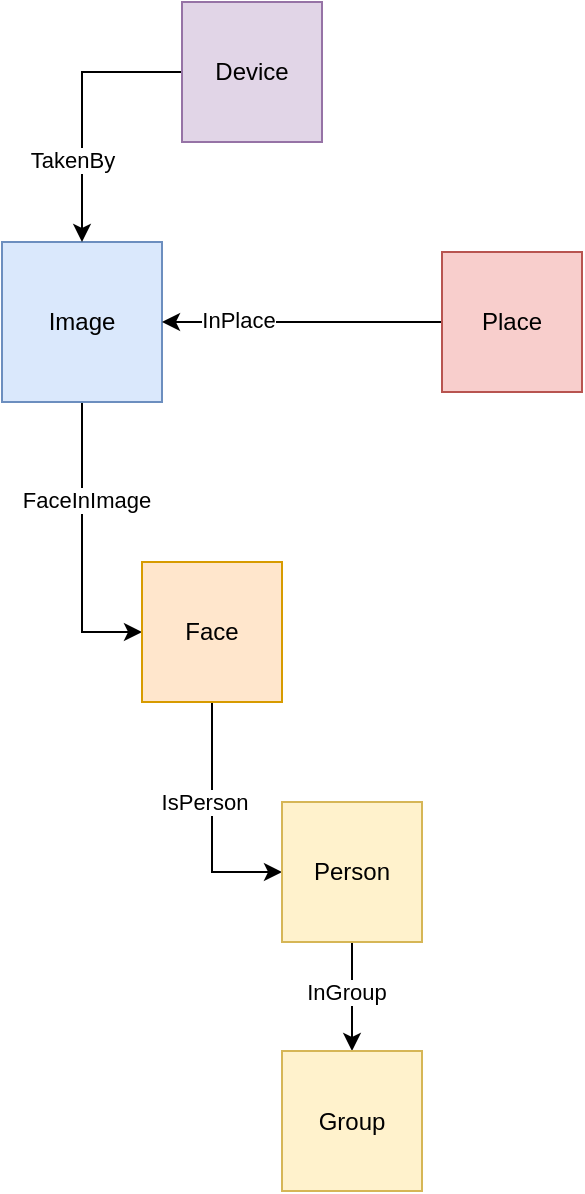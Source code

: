 <mxfile version="22.0.2" type="device">
  <diagram name="Page-1" id="Sy7QNwDMCTaARgHpOxAk">
    <mxGraphModel dx="1434" dy="785" grid="1" gridSize="10" guides="1" tooltips="1" connect="1" arrows="1" fold="1" page="1" pageScale="1" pageWidth="1654" pageHeight="1169" math="0" shadow="0">
      <root>
        <mxCell id="0" />
        <mxCell id="1" parent="0" />
        <mxCell id="fkTgH-DzOdGOfS00DwKH-3" style="edgeStyle=orthogonalEdgeStyle;rounded=0;orthogonalLoop=1;jettySize=auto;html=1;entryX=0;entryY=0.5;entryDx=0;entryDy=0;" parent="1" source="fkTgH-DzOdGOfS00DwKH-1" target="fkTgH-DzOdGOfS00DwKH-2" edge="1">
          <mxGeometry relative="1" as="geometry" />
        </mxCell>
        <mxCell id="fkTgH-DzOdGOfS00DwKH-4" value="FaceInImage" style="edgeLabel;html=1;align=center;verticalAlign=middle;resizable=0;points=[];" parent="fkTgH-DzOdGOfS00DwKH-3" vertex="1" connectable="0">
          <mxGeometry x="-0.328" y="2" relative="1" as="geometry">
            <mxPoint as="offset" />
          </mxGeometry>
        </mxCell>
        <mxCell id="fkTgH-DzOdGOfS00DwKH-1" value="Image" style="whiteSpace=wrap;html=1;aspect=fixed;fillColor=#dae8fc;strokeColor=#6c8ebf;" parent="1" vertex="1">
          <mxGeometry x="260" y="180" width="80" height="80" as="geometry" />
        </mxCell>
        <mxCell id="fkTgH-DzOdGOfS00DwKH-7" style="edgeStyle=orthogonalEdgeStyle;rounded=0;orthogonalLoop=1;jettySize=auto;html=1;exitX=0.5;exitY=1;exitDx=0;exitDy=0;entryX=0;entryY=0.5;entryDx=0;entryDy=0;" parent="1" source="fkTgH-DzOdGOfS00DwKH-2" target="fkTgH-DzOdGOfS00DwKH-6" edge="1">
          <mxGeometry relative="1" as="geometry" />
        </mxCell>
        <mxCell id="fkTgH-DzOdGOfS00DwKH-8" value="IsPerson" style="edgeLabel;html=1;align=center;verticalAlign=middle;resizable=0;points=[];" parent="fkTgH-DzOdGOfS00DwKH-7" vertex="1" connectable="0">
          <mxGeometry x="-0.164" y="-4" relative="1" as="geometry">
            <mxPoint as="offset" />
          </mxGeometry>
        </mxCell>
        <mxCell id="fkTgH-DzOdGOfS00DwKH-2" value="Face" style="whiteSpace=wrap;html=1;aspect=fixed;fillColor=#ffe6cc;strokeColor=#d79b00;" parent="1" vertex="1">
          <mxGeometry x="330" y="340" width="70" height="70" as="geometry" />
        </mxCell>
        <mxCell id="1d1-cB4YjQcWijww-Ae5-2" style="edgeStyle=orthogonalEdgeStyle;rounded=0;orthogonalLoop=1;jettySize=auto;html=1;exitX=0.5;exitY=1;exitDx=0;exitDy=0;entryX=0.5;entryY=0;entryDx=0;entryDy=0;" parent="1" source="fkTgH-DzOdGOfS00DwKH-6" target="1d1-cB4YjQcWijww-Ae5-1" edge="1">
          <mxGeometry relative="1" as="geometry" />
        </mxCell>
        <mxCell id="1d1-cB4YjQcWijww-Ae5-3" value="InGroup" style="edgeLabel;html=1;align=center;verticalAlign=middle;resizable=0;points=[];" parent="1d1-cB4YjQcWijww-Ae5-2" vertex="1" connectable="0">
          <mxGeometry x="-0.083" y="-3" relative="1" as="geometry">
            <mxPoint as="offset" />
          </mxGeometry>
        </mxCell>
        <mxCell id="fkTgH-DzOdGOfS00DwKH-6" value="Person" style="whiteSpace=wrap;html=1;aspect=fixed;fillColor=#fff2cc;strokeColor=#d6b656;" parent="1" vertex="1">
          <mxGeometry x="400" y="460" width="70" height="70" as="geometry" />
        </mxCell>
        <mxCell id="fkTgH-DzOdGOfS00DwKH-10" style="edgeStyle=orthogonalEdgeStyle;rounded=0;orthogonalLoop=1;jettySize=auto;html=1;entryX=0.5;entryY=0;entryDx=0;entryDy=0;" parent="1" source="fkTgH-DzOdGOfS00DwKH-9" target="fkTgH-DzOdGOfS00DwKH-1" edge="1">
          <mxGeometry relative="1" as="geometry" />
        </mxCell>
        <mxCell id="fkTgH-DzOdGOfS00DwKH-11" value="TakenBy" style="edgeLabel;html=1;align=center;verticalAlign=middle;resizable=0;points=[];" parent="fkTgH-DzOdGOfS00DwKH-10" vertex="1" connectable="0">
          <mxGeometry x="0.393" y="-5" relative="1" as="geometry">
            <mxPoint as="offset" />
          </mxGeometry>
        </mxCell>
        <mxCell id="fkTgH-DzOdGOfS00DwKH-9" value="Device" style="whiteSpace=wrap;html=1;aspect=fixed;fillColor=#e1d5e7;strokeColor=#9673a6;" parent="1" vertex="1">
          <mxGeometry x="350" y="60" width="70" height="70" as="geometry" />
        </mxCell>
        <mxCell id="fkTgH-DzOdGOfS00DwKH-13" style="edgeStyle=orthogonalEdgeStyle;rounded=0;orthogonalLoop=1;jettySize=auto;html=1;" parent="1" source="fkTgH-DzOdGOfS00DwKH-12" target="fkTgH-DzOdGOfS00DwKH-1" edge="1">
          <mxGeometry relative="1" as="geometry" />
        </mxCell>
        <mxCell id="fkTgH-DzOdGOfS00DwKH-14" value="InPlace" style="edgeLabel;html=1;align=center;verticalAlign=middle;resizable=0;points=[];" parent="fkTgH-DzOdGOfS00DwKH-13" vertex="1" connectable="0">
          <mxGeometry x="0.455" y="-1" relative="1" as="geometry">
            <mxPoint as="offset" />
          </mxGeometry>
        </mxCell>
        <mxCell id="fkTgH-DzOdGOfS00DwKH-12" value="Place" style="whiteSpace=wrap;html=1;aspect=fixed;fillColor=#f8cecc;strokeColor=#b85450;" parent="1" vertex="1">
          <mxGeometry x="480" y="185" width="70" height="70" as="geometry" />
        </mxCell>
        <mxCell id="1d1-cB4YjQcWijww-Ae5-1" value="Group" style="whiteSpace=wrap;html=1;aspect=fixed;fillColor=#fff2cc;strokeColor=#d6b656;" parent="1" vertex="1">
          <mxGeometry x="400" y="584.5" width="70" height="70" as="geometry" />
        </mxCell>
      </root>
    </mxGraphModel>
  </diagram>
</mxfile>
